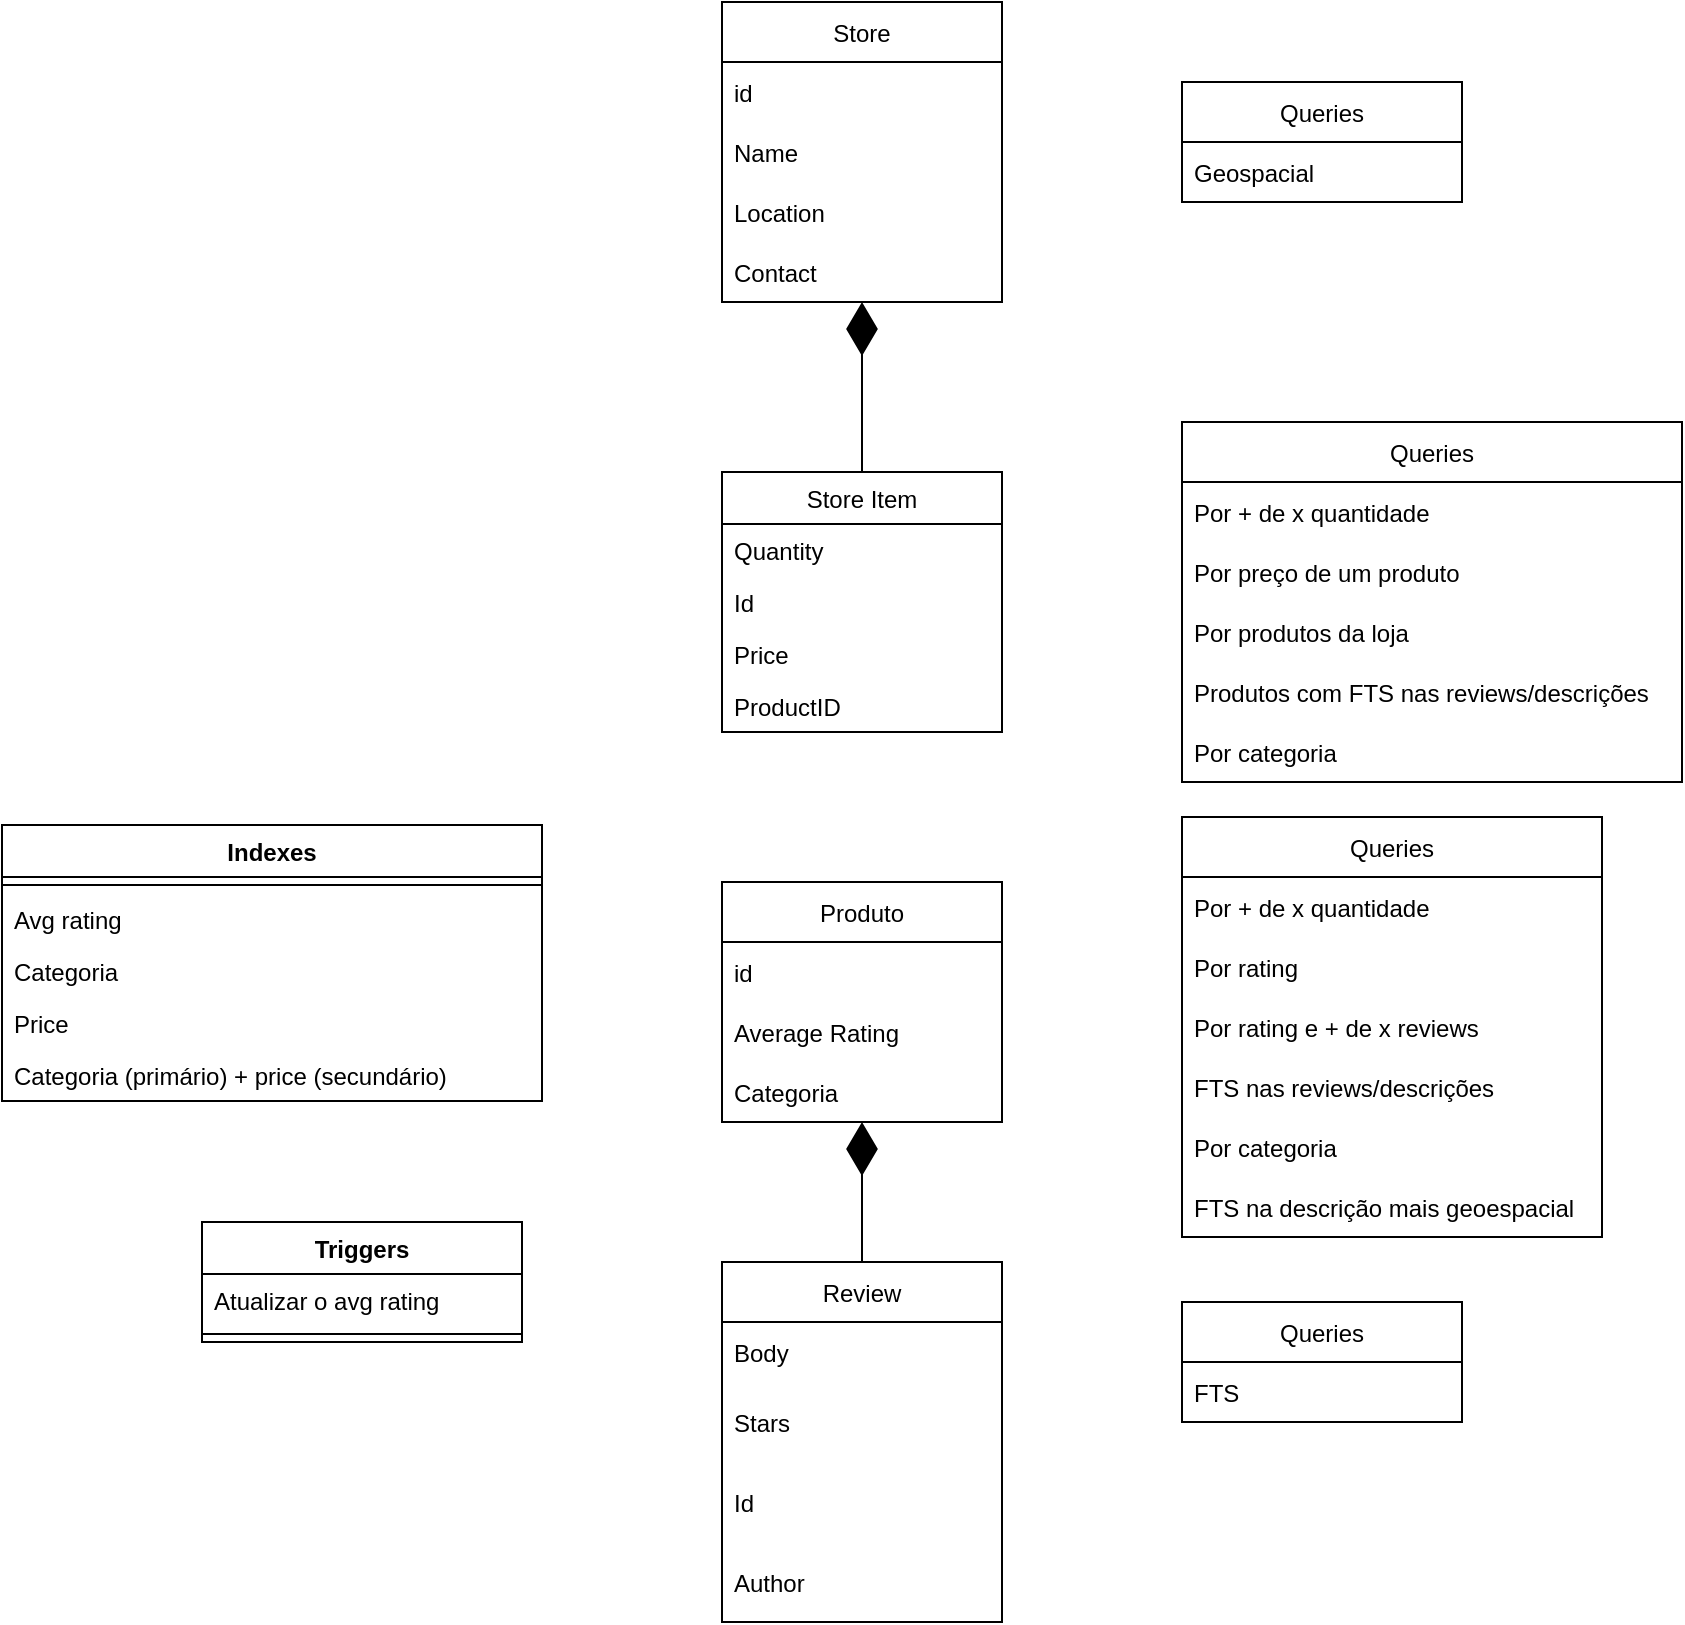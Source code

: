<mxfile version="20.3.7" type="github">
  <diagram id="zC063KhXJkqojC71Tb1v" name="Página-1">
    <mxGraphModel dx="2249" dy="813" grid="1" gridSize="10" guides="1" tooltips="1" connect="1" arrows="1" fold="1" page="1" pageScale="1" pageWidth="827" pageHeight="1169" math="0" shadow="0">
      <root>
        <mxCell id="0" />
        <mxCell id="1" parent="0" />
        <mxCell id="xqbB-lFjt7WCjNb8fmSu-2" value="Store" style="swimlane;fontStyle=0;childLayout=stackLayout;horizontal=1;startSize=30;horizontalStack=0;resizeParent=1;resizeParentMax=0;resizeLast=0;collapsible=1;marginBottom=0;" vertex="1" parent="1">
          <mxGeometry x="320" y="10" width="140" height="150" as="geometry" />
        </mxCell>
        <mxCell id="xqbB-lFjt7WCjNb8fmSu-3" value="id" style="text;strokeColor=none;fillColor=none;align=left;verticalAlign=middle;spacingLeft=4;spacingRight=4;overflow=hidden;points=[[0,0.5],[1,0.5]];portConstraint=eastwest;rotatable=0;" vertex="1" parent="xqbB-lFjt7WCjNb8fmSu-2">
          <mxGeometry y="30" width="140" height="30" as="geometry" />
        </mxCell>
        <mxCell id="xqbB-lFjt7WCjNb8fmSu-4" value="Name" style="text;strokeColor=none;fillColor=none;align=left;verticalAlign=middle;spacingLeft=4;spacingRight=4;overflow=hidden;points=[[0,0.5],[1,0.5]];portConstraint=eastwest;rotatable=0;" vertex="1" parent="xqbB-lFjt7WCjNb8fmSu-2">
          <mxGeometry y="60" width="140" height="30" as="geometry" />
        </mxCell>
        <mxCell id="xqbB-lFjt7WCjNb8fmSu-5" value="Location" style="text;strokeColor=none;fillColor=none;align=left;verticalAlign=middle;spacingLeft=4;spacingRight=4;overflow=hidden;points=[[0,0.5],[1,0.5]];portConstraint=eastwest;rotatable=0;" vertex="1" parent="xqbB-lFjt7WCjNb8fmSu-2">
          <mxGeometry y="90" width="140" height="30" as="geometry" />
        </mxCell>
        <mxCell id="xqbB-lFjt7WCjNb8fmSu-80" value="Contact" style="text;strokeColor=none;fillColor=none;align=left;verticalAlign=middle;spacingLeft=4;spacingRight=4;overflow=hidden;points=[[0,0.5],[1,0.5]];portConstraint=eastwest;rotatable=0;" vertex="1" parent="xqbB-lFjt7WCjNb8fmSu-2">
          <mxGeometry y="120" width="140" height="30" as="geometry" />
        </mxCell>
        <mxCell id="xqbB-lFjt7WCjNb8fmSu-6" value="Produto" style="swimlane;fontStyle=0;childLayout=stackLayout;horizontal=1;startSize=30;horizontalStack=0;resizeParent=1;resizeParentMax=0;resizeLast=0;collapsible=1;marginBottom=0;" vertex="1" parent="1">
          <mxGeometry x="320" y="450" width="140" height="120" as="geometry" />
        </mxCell>
        <mxCell id="xqbB-lFjt7WCjNb8fmSu-7" value="id" style="text;strokeColor=none;fillColor=none;align=left;verticalAlign=middle;spacingLeft=4;spacingRight=4;overflow=hidden;points=[[0,0.5],[1,0.5]];portConstraint=eastwest;rotatable=0;" vertex="1" parent="xqbB-lFjt7WCjNb8fmSu-6">
          <mxGeometry y="30" width="140" height="30" as="geometry" />
        </mxCell>
        <mxCell id="xqbB-lFjt7WCjNb8fmSu-27" value="Average Rating" style="text;strokeColor=none;fillColor=none;align=left;verticalAlign=middle;spacingLeft=4;spacingRight=4;overflow=hidden;points=[[0,0.5],[1,0.5]];portConstraint=eastwest;rotatable=0;" vertex="1" parent="xqbB-lFjt7WCjNb8fmSu-6">
          <mxGeometry y="60" width="140" height="30" as="geometry" />
        </mxCell>
        <mxCell id="xqbB-lFjt7WCjNb8fmSu-62" value="Categoria" style="text;strokeColor=none;fillColor=none;align=left;verticalAlign=middle;spacingLeft=4;spacingRight=4;overflow=hidden;points=[[0,0.5],[1,0.5]];portConstraint=eastwest;rotatable=0;" vertex="1" parent="xqbB-lFjt7WCjNb8fmSu-6">
          <mxGeometry y="90" width="140" height="30" as="geometry" />
        </mxCell>
        <mxCell id="xqbB-lFjt7WCjNb8fmSu-10" value="Review" style="swimlane;fontStyle=0;childLayout=stackLayout;horizontal=1;startSize=30;horizontalStack=0;resizeParent=1;resizeParentMax=0;resizeLast=0;collapsible=1;marginBottom=0;" vertex="1" parent="1">
          <mxGeometry x="320" y="640" width="140" height="180" as="geometry" />
        </mxCell>
        <mxCell id="xqbB-lFjt7WCjNb8fmSu-11" value="Body" style="text;strokeColor=none;fillColor=none;align=left;verticalAlign=middle;spacingLeft=4;spacingRight=4;overflow=hidden;points=[[0,0.5],[1,0.5]];portConstraint=eastwest;rotatable=0;" vertex="1" parent="xqbB-lFjt7WCjNb8fmSu-10">
          <mxGeometry y="30" width="140" height="30" as="geometry" />
        </mxCell>
        <mxCell id="xqbB-lFjt7WCjNb8fmSu-12" value="Stars" style="text;strokeColor=none;fillColor=none;align=left;verticalAlign=middle;spacingLeft=4;spacingRight=4;overflow=hidden;points=[[0,0.5],[1,0.5]];portConstraint=eastwest;rotatable=0;" vertex="1" parent="xqbB-lFjt7WCjNb8fmSu-10">
          <mxGeometry y="60" width="140" height="40" as="geometry" />
        </mxCell>
        <mxCell id="xqbB-lFjt7WCjNb8fmSu-22" value="Id" style="text;strokeColor=none;fillColor=none;align=left;verticalAlign=middle;spacingLeft=4;spacingRight=4;overflow=hidden;points=[[0,0.5],[1,0.5]];portConstraint=eastwest;rotatable=0;" vertex="1" parent="xqbB-lFjt7WCjNb8fmSu-10">
          <mxGeometry y="100" width="140" height="40" as="geometry" />
        </mxCell>
        <mxCell id="xqbB-lFjt7WCjNb8fmSu-79" value="Author" style="text;strokeColor=none;fillColor=none;align=left;verticalAlign=middle;spacingLeft=4;spacingRight=4;overflow=hidden;points=[[0,0.5],[1,0.5]];portConstraint=eastwest;rotatable=0;" vertex="1" parent="xqbB-lFjt7WCjNb8fmSu-10">
          <mxGeometry y="140" width="140" height="40" as="geometry" />
        </mxCell>
        <mxCell id="xqbB-lFjt7WCjNb8fmSu-29" value="" style="endArrow=diamondThin;endFill=1;endSize=24;html=1;rounded=0;exitX=0.5;exitY=0;exitDx=0;exitDy=0;" edge="1" parent="1" source="xqbB-lFjt7WCjNb8fmSu-10">
          <mxGeometry width="160" relative="1" as="geometry">
            <mxPoint x="310" y="560" as="sourcePoint" />
            <mxPoint x="390" y="570" as="targetPoint" />
          </mxGeometry>
        </mxCell>
        <mxCell id="xqbB-lFjt7WCjNb8fmSu-35" value="Store Item" style="swimlane;fontStyle=0;childLayout=stackLayout;horizontal=1;startSize=26;fillColor=none;horizontalStack=0;resizeParent=1;resizeParentMax=0;resizeLast=0;collapsible=1;marginBottom=0;" vertex="1" parent="1">
          <mxGeometry x="320" y="245" width="140" height="130" as="geometry" />
        </mxCell>
        <mxCell id="xqbB-lFjt7WCjNb8fmSu-37" value="Quantity" style="text;strokeColor=none;fillColor=none;align=left;verticalAlign=top;spacingLeft=4;spacingRight=4;overflow=hidden;rotatable=0;points=[[0,0.5],[1,0.5]];portConstraint=eastwest;" vertex="1" parent="xqbB-lFjt7WCjNb8fmSu-35">
          <mxGeometry y="26" width="140" height="26" as="geometry" />
        </mxCell>
        <mxCell id="xqbB-lFjt7WCjNb8fmSu-41" value="Id" style="text;strokeColor=none;fillColor=none;align=left;verticalAlign=top;spacingLeft=4;spacingRight=4;overflow=hidden;rotatable=0;points=[[0,0.5],[1,0.5]];portConstraint=eastwest;" vertex="1" parent="xqbB-lFjt7WCjNb8fmSu-35">
          <mxGeometry y="52" width="140" height="26" as="geometry" />
        </mxCell>
        <mxCell id="xqbB-lFjt7WCjNb8fmSu-42" value="Price" style="text;strokeColor=none;fillColor=none;align=left;verticalAlign=top;spacingLeft=4;spacingRight=4;overflow=hidden;rotatable=0;points=[[0,0.5],[1,0.5]];portConstraint=eastwest;" vertex="1" parent="xqbB-lFjt7WCjNb8fmSu-35">
          <mxGeometry y="78" width="140" height="26" as="geometry" />
        </mxCell>
        <mxCell id="xqbB-lFjt7WCjNb8fmSu-48" value="ProductID" style="text;strokeColor=none;fillColor=none;align=left;verticalAlign=top;spacingLeft=4;spacingRight=4;overflow=hidden;rotatable=0;points=[[0,0.5],[1,0.5]];portConstraint=eastwest;" vertex="1" parent="xqbB-lFjt7WCjNb8fmSu-35">
          <mxGeometry y="104" width="140" height="26" as="geometry" />
        </mxCell>
        <mxCell id="xqbB-lFjt7WCjNb8fmSu-40" value="" style="endArrow=diamondThin;endFill=1;endSize=24;html=1;rounded=0;exitX=0.5;exitY=0;exitDx=0;exitDy=0;" edge="1" parent="1" source="xqbB-lFjt7WCjNb8fmSu-35">
          <mxGeometry width="160" relative="1" as="geometry">
            <mxPoint x="410.98" y="249.01" as="sourcePoint" />
            <mxPoint x="390" y="160" as="targetPoint" />
          </mxGeometry>
        </mxCell>
        <mxCell id="xqbB-lFjt7WCjNb8fmSu-43" value="Queries" style="swimlane;fontStyle=0;childLayout=stackLayout;horizontal=1;startSize=30;horizontalStack=0;resizeParent=1;resizeParentMax=0;resizeLast=0;collapsible=1;marginBottom=0;" vertex="1" parent="1">
          <mxGeometry x="550" y="50" width="140" height="60" as="geometry" />
        </mxCell>
        <mxCell id="xqbB-lFjt7WCjNb8fmSu-44" value="Geospacial" style="text;strokeColor=none;fillColor=none;align=left;verticalAlign=middle;spacingLeft=4;spacingRight=4;overflow=hidden;points=[[0,0.5],[1,0.5]];portConstraint=eastwest;rotatable=0;" vertex="1" parent="xqbB-lFjt7WCjNb8fmSu-43">
          <mxGeometry y="30" width="140" height="30" as="geometry" />
        </mxCell>
        <mxCell id="xqbB-lFjt7WCjNb8fmSu-50" value="Queries" style="swimlane;fontStyle=0;childLayout=stackLayout;horizontal=1;startSize=30;horizontalStack=0;resizeParent=1;resizeParentMax=0;resizeLast=0;collapsible=1;marginBottom=0;" vertex="1" parent="1">
          <mxGeometry x="550" y="220" width="250" height="180" as="geometry" />
        </mxCell>
        <mxCell id="xqbB-lFjt7WCjNb8fmSu-51" value="Por + de x quantidade" style="text;strokeColor=none;fillColor=none;align=left;verticalAlign=middle;spacingLeft=4;spacingRight=4;overflow=hidden;points=[[0,0.5],[1,0.5]];portConstraint=eastwest;rotatable=0;" vertex="1" parent="xqbB-lFjt7WCjNb8fmSu-50">
          <mxGeometry y="30" width="250" height="30" as="geometry" />
        </mxCell>
        <mxCell id="xqbB-lFjt7WCjNb8fmSu-54" value="Por preço de um produto" style="text;strokeColor=none;fillColor=none;align=left;verticalAlign=middle;spacingLeft=4;spacingRight=4;overflow=hidden;points=[[0,0.5],[1,0.5]];portConstraint=eastwest;rotatable=0;" vertex="1" parent="xqbB-lFjt7WCjNb8fmSu-50">
          <mxGeometry y="60" width="250" height="30" as="geometry" />
        </mxCell>
        <mxCell id="xqbB-lFjt7WCjNb8fmSu-55" value="Por produtos da loja" style="text;strokeColor=none;fillColor=none;align=left;verticalAlign=middle;spacingLeft=4;spacingRight=4;overflow=hidden;points=[[0,0.5],[1,0.5]];portConstraint=eastwest;rotatable=0;" vertex="1" parent="xqbB-lFjt7WCjNb8fmSu-50">
          <mxGeometry y="90" width="250" height="30" as="geometry" />
        </mxCell>
        <mxCell id="xqbB-lFjt7WCjNb8fmSu-61" value="Produtos com FTS nas reviews/descrições" style="text;strokeColor=none;fillColor=none;align=left;verticalAlign=middle;spacingLeft=4;spacingRight=4;overflow=hidden;points=[[0,0.5],[1,0.5]];portConstraint=eastwest;rotatable=0;" vertex="1" parent="xqbB-lFjt7WCjNb8fmSu-50">
          <mxGeometry y="120" width="250" height="30" as="geometry" />
        </mxCell>
        <mxCell id="xqbB-lFjt7WCjNb8fmSu-64" value="Por categoria" style="text;strokeColor=none;fillColor=none;align=left;verticalAlign=middle;spacingLeft=4;spacingRight=4;overflow=hidden;points=[[0,0.5],[1,0.5]];portConstraint=eastwest;rotatable=0;" vertex="1" parent="xqbB-lFjt7WCjNb8fmSu-50">
          <mxGeometry y="150" width="250" height="30" as="geometry" />
        </mxCell>
        <mxCell id="xqbB-lFjt7WCjNb8fmSu-52" value="Queries" style="swimlane;fontStyle=0;childLayout=stackLayout;horizontal=1;startSize=30;horizontalStack=0;resizeParent=1;resizeParentMax=0;resizeLast=0;collapsible=1;marginBottom=0;" vertex="1" parent="1">
          <mxGeometry x="550" y="417.5" width="210" height="210" as="geometry" />
        </mxCell>
        <mxCell id="xqbB-lFjt7WCjNb8fmSu-53" value="Por + de x quantidade" style="text;strokeColor=none;fillColor=none;align=left;verticalAlign=middle;spacingLeft=4;spacingRight=4;overflow=hidden;points=[[0,0.5],[1,0.5]];portConstraint=eastwest;rotatable=0;" vertex="1" parent="xqbB-lFjt7WCjNb8fmSu-52">
          <mxGeometry y="30" width="210" height="30" as="geometry" />
        </mxCell>
        <mxCell id="xqbB-lFjt7WCjNb8fmSu-58" value="Por rating" style="text;strokeColor=none;fillColor=none;align=left;verticalAlign=middle;spacingLeft=4;spacingRight=4;overflow=hidden;points=[[0,0.5],[1,0.5]];portConstraint=eastwest;rotatable=0;" vertex="1" parent="xqbB-lFjt7WCjNb8fmSu-52">
          <mxGeometry y="60" width="210" height="30" as="geometry" />
        </mxCell>
        <mxCell id="xqbB-lFjt7WCjNb8fmSu-59" value="Por rating e + de x reviews" style="text;strokeColor=none;fillColor=none;align=left;verticalAlign=middle;spacingLeft=4;spacingRight=4;overflow=hidden;points=[[0,0.5],[1,0.5]];portConstraint=eastwest;rotatable=0;" vertex="1" parent="xqbB-lFjt7WCjNb8fmSu-52">
          <mxGeometry y="90" width="210" height="30" as="geometry" />
        </mxCell>
        <mxCell id="xqbB-lFjt7WCjNb8fmSu-60" value="FTS nas reviews/descrições" style="text;strokeColor=none;fillColor=none;align=left;verticalAlign=middle;spacingLeft=4;spacingRight=4;overflow=hidden;points=[[0,0.5],[1,0.5]];portConstraint=eastwest;rotatable=0;" vertex="1" parent="xqbB-lFjt7WCjNb8fmSu-52">
          <mxGeometry y="120" width="210" height="30" as="geometry" />
        </mxCell>
        <mxCell id="xqbB-lFjt7WCjNb8fmSu-63" value="Por categoria" style="text;strokeColor=none;fillColor=none;align=left;verticalAlign=middle;spacingLeft=4;spacingRight=4;overflow=hidden;points=[[0,0.5],[1,0.5]];portConstraint=eastwest;rotatable=0;" vertex="1" parent="xqbB-lFjt7WCjNb8fmSu-52">
          <mxGeometry y="150" width="210" height="30" as="geometry" />
        </mxCell>
        <mxCell id="xqbB-lFjt7WCjNb8fmSu-66" value="FTS na descrição mais geoespacial" style="text;strokeColor=none;fillColor=none;align=left;verticalAlign=middle;spacingLeft=4;spacingRight=4;overflow=hidden;points=[[0,0.5],[1,0.5]];portConstraint=eastwest;rotatable=0;" vertex="1" parent="xqbB-lFjt7WCjNb8fmSu-52">
          <mxGeometry y="180" width="210" height="30" as="geometry" />
        </mxCell>
        <mxCell id="xqbB-lFjt7WCjNb8fmSu-56" value="Queries" style="swimlane;fontStyle=0;childLayout=stackLayout;horizontal=1;startSize=30;horizontalStack=0;resizeParent=1;resizeParentMax=0;resizeLast=0;collapsible=1;marginBottom=0;" vertex="1" parent="1">
          <mxGeometry x="550" y="660" width="140" height="60" as="geometry" />
        </mxCell>
        <mxCell id="xqbB-lFjt7WCjNb8fmSu-57" value="FTS" style="text;strokeColor=none;fillColor=none;align=left;verticalAlign=middle;spacingLeft=4;spacingRight=4;overflow=hidden;points=[[0,0.5],[1,0.5]];portConstraint=eastwest;rotatable=0;" vertex="1" parent="xqbB-lFjt7WCjNb8fmSu-56">
          <mxGeometry y="30" width="140" height="30" as="geometry" />
        </mxCell>
        <mxCell id="xqbB-lFjt7WCjNb8fmSu-68" value="Indexes" style="swimlane;fontStyle=1;align=center;verticalAlign=top;childLayout=stackLayout;horizontal=1;startSize=26;horizontalStack=0;resizeParent=1;resizeParentMax=0;resizeLast=0;collapsible=1;marginBottom=0;" vertex="1" parent="1">
          <mxGeometry x="-40" y="421.5" width="270" height="138" as="geometry" />
        </mxCell>
        <mxCell id="xqbB-lFjt7WCjNb8fmSu-70" value="" style="line;strokeWidth=1;fillColor=none;align=left;verticalAlign=middle;spacingTop=-1;spacingLeft=3;spacingRight=3;rotatable=0;labelPosition=right;points=[];portConstraint=eastwest;strokeColor=inherit;" vertex="1" parent="xqbB-lFjt7WCjNb8fmSu-68">
          <mxGeometry y="26" width="270" height="8" as="geometry" />
        </mxCell>
        <mxCell id="xqbB-lFjt7WCjNb8fmSu-71" value="Avg rating" style="text;strokeColor=none;fillColor=none;align=left;verticalAlign=top;spacingLeft=4;spacingRight=4;overflow=hidden;rotatable=0;points=[[0,0.5],[1,0.5]];portConstraint=eastwest;" vertex="1" parent="xqbB-lFjt7WCjNb8fmSu-68">
          <mxGeometry y="34" width="270" height="26" as="geometry" />
        </mxCell>
        <mxCell id="xqbB-lFjt7WCjNb8fmSu-76" value="Categoria" style="text;strokeColor=none;fillColor=none;align=left;verticalAlign=top;spacingLeft=4;spacingRight=4;overflow=hidden;rotatable=0;points=[[0,0.5],[1,0.5]];portConstraint=eastwest;" vertex="1" parent="xqbB-lFjt7WCjNb8fmSu-68">
          <mxGeometry y="60" width="270" height="26" as="geometry" />
        </mxCell>
        <mxCell id="xqbB-lFjt7WCjNb8fmSu-77" value="Price" style="text;strokeColor=none;fillColor=none;align=left;verticalAlign=top;spacingLeft=4;spacingRight=4;overflow=hidden;rotatable=0;points=[[0,0.5],[1,0.5]];portConstraint=eastwest;" vertex="1" parent="xqbB-lFjt7WCjNb8fmSu-68">
          <mxGeometry y="86" width="270" height="26" as="geometry" />
        </mxCell>
        <mxCell id="xqbB-lFjt7WCjNb8fmSu-78" value="Categoria (primário) + price (secundário)" style="text;strokeColor=none;fillColor=none;align=left;verticalAlign=top;spacingLeft=4;spacingRight=4;overflow=hidden;rotatable=0;points=[[0,0.5],[1,0.5]];portConstraint=eastwest;" vertex="1" parent="xqbB-lFjt7WCjNb8fmSu-68">
          <mxGeometry y="112" width="270" height="26" as="geometry" />
        </mxCell>
        <mxCell id="xqbB-lFjt7WCjNb8fmSu-72" value="Triggers" style="swimlane;fontStyle=1;align=center;verticalAlign=top;childLayout=stackLayout;horizontal=1;startSize=26;horizontalStack=0;resizeParent=1;resizeParentMax=0;resizeLast=0;collapsible=1;marginBottom=0;" vertex="1" parent="1">
          <mxGeometry x="60" y="620" width="160" height="60" as="geometry" />
        </mxCell>
        <mxCell id="xqbB-lFjt7WCjNb8fmSu-73" value="Atualizar o avg rating" style="text;strokeColor=none;fillColor=none;align=left;verticalAlign=top;spacingLeft=4;spacingRight=4;overflow=hidden;rotatable=0;points=[[0,0.5],[1,0.5]];portConstraint=eastwest;" vertex="1" parent="xqbB-lFjt7WCjNb8fmSu-72">
          <mxGeometry y="26" width="160" height="26" as="geometry" />
        </mxCell>
        <mxCell id="xqbB-lFjt7WCjNb8fmSu-74" value="" style="line;strokeWidth=1;fillColor=none;align=left;verticalAlign=middle;spacingTop=-1;spacingLeft=3;spacingRight=3;rotatable=0;labelPosition=right;points=[];portConstraint=eastwest;strokeColor=inherit;" vertex="1" parent="xqbB-lFjt7WCjNb8fmSu-72">
          <mxGeometry y="52" width="160" height="8" as="geometry" />
        </mxCell>
      </root>
    </mxGraphModel>
  </diagram>
</mxfile>
